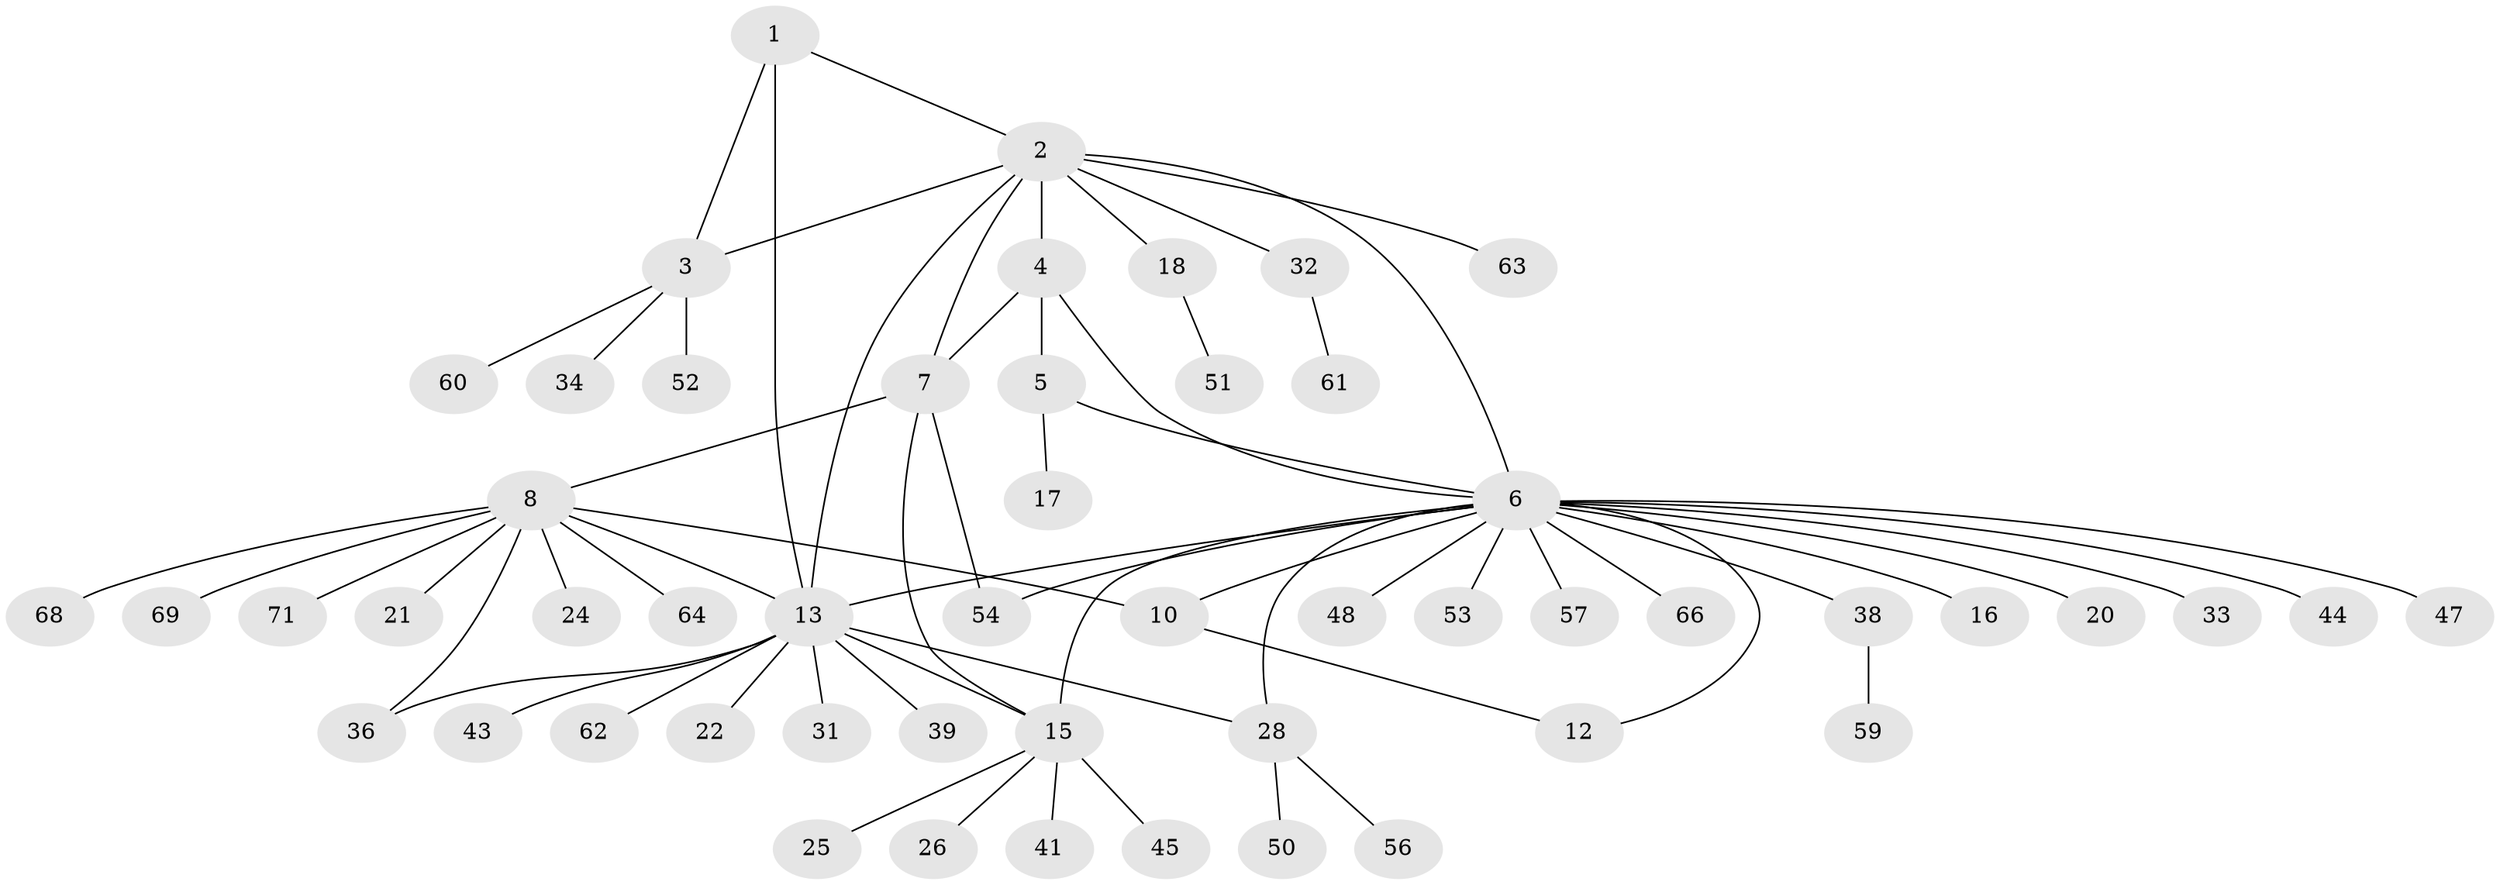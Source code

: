 // Generated by graph-tools (version 1.1) at 2025/24/03/03/25 07:24:18]
// undirected, 52 vertices, 65 edges
graph export_dot {
graph [start="1"]
  node [color=gray90,style=filled];
  1 [super="+46"];
  2 [super="+27"];
  3 [super="+19"];
  4 [super="+37"];
  5 [super="+67"];
  6 [super="+11"];
  7 [super="+49"];
  8 [super="+9"];
  10 [super="+35"];
  12 [super="+42"];
  13 [super="+14"];
  15 [super="+58"];
  16;
  17 [super="+30"];
  18;
  20 [super="+23"];
  21;
  22;
  24 [super="+65"];
  25;
  26;
  28 [super="+29"];
  31;
  32;
  33;
  34;
  36 [super="+40"];
  38 [super="+70"];
  39;
  41;
  43;
  44;
  45;
  47 [super="+55"];
  48;
  50;
  51;
  52;
  53;
  54;
  56;
  57;
  59;
  60;
  61;
  62;
  63;
  64;
  66;
  68;
  69;
  71;
  1 -- 2;
  1 -- 3;
  1 -- 13;
  2 -- 3;
  2 -- 4;
  2 -- 7;
  2 -- 18;
  2 -- 13;
  2 -- 6;
  2 -- 32;
  2 -- 63;
  3 -- 52;
  3 -- 34;
  3 -- 60;
  4 -- 5;
  4 -- 6;
  4 -- 7;
  5 -- 6;
  5 -- 17;
  6 -- 15;
  6 -- 16;
  6 -- 20;
  6 -- 33;
  6 -- 44;
  6 -- 47 [weight=2];
  6 -- 48;
  6 -- 54;
  6 -- 57;
  6 -- 66;
  6 -- 38;
  6 -- 10;
  6 -- 12;
  6 -- 13;
  6 -- 53;
  6 -- 28;
  7 -- 8 [weight=2];
  7 -- 54;
  7 -- 15;
  8 -- 10;
  8 -- 24;
  8 -- 36 [weight=2];
  8 -- 71;
  8 -- 64;
  8 -- 68;
  8 -- 69;
  8 -- 13;
  8 -- 21;
  10 -- 12;
  13 -- 15 [weight=2];
  13 -- 28;
  13 -- 36;
  13 -- 39;
  13 -- 43;
  13 -- 22;
  13 -- 62;
  13 -- 31;
  15 -- 25;
  15 -- 26;
  15 -- 41;
  15 -- 45;
  18 -- 51;
  28 -- 56;
  28 -- 50;
  32 -- 61;
  38 -- 59;
}
